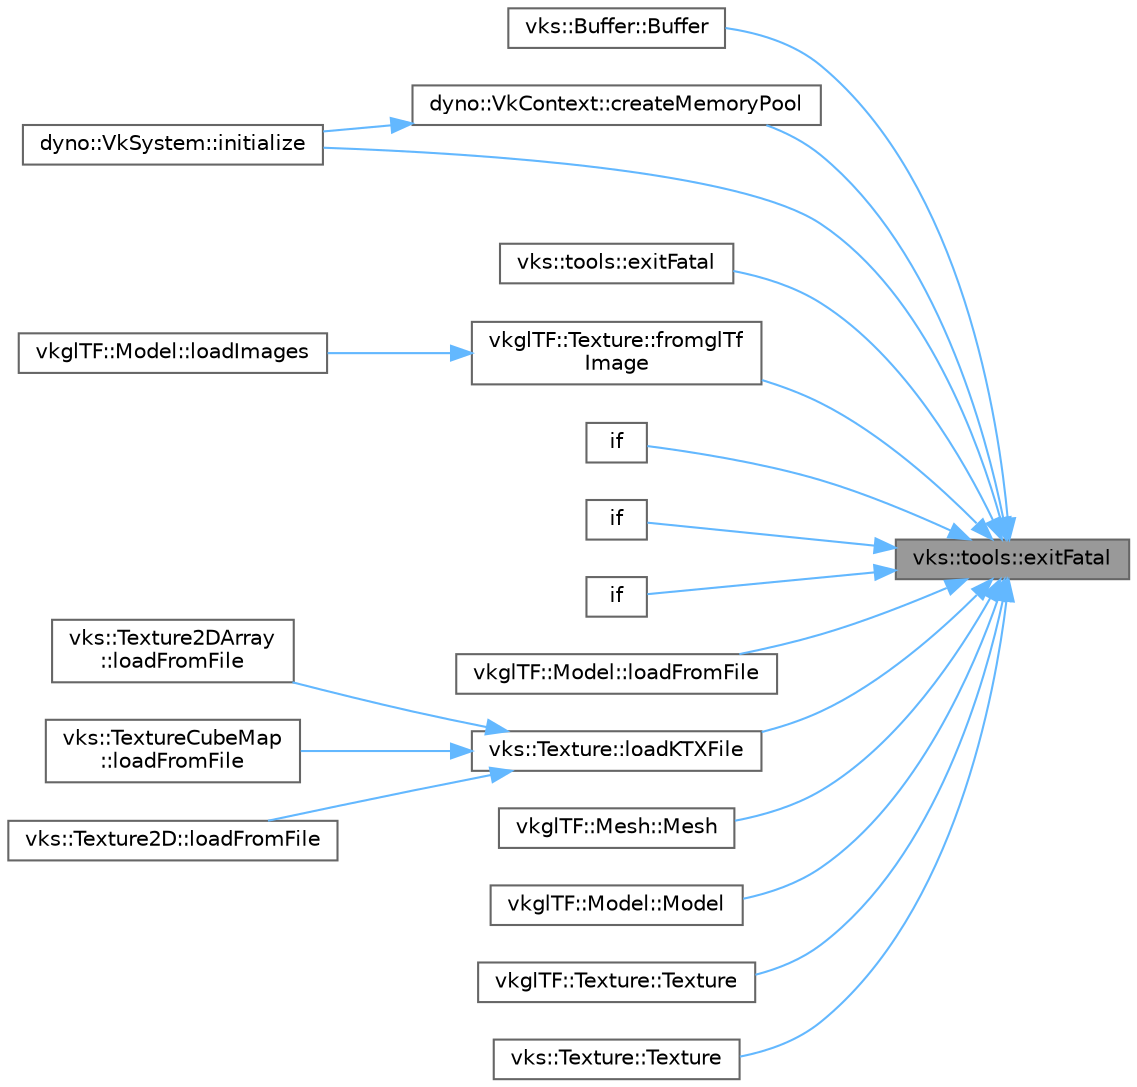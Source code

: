 digraph "vks::tools::exitFatal"
{
 // LATEX_PDF_SIZE
  bgcolor="transparent";
  edge [fontname=Helvetica,fontsize=10,labelfontname=Helvetica,labelfontsize=10];
  node [fontname=Helvetica,fontsize=10,shape=box,height=0.2,width=0.4];
  rankdir="RL";
  Node1 [id="Node000001",label="vks::tools::exitFatal",height=0.2,width=0.4,color="gray40", fillcolor="grey60", style="filled", fontcolor="black",tooltip=" "];
  Node1 -> Node2 [id="edge1_Node000001_Node000002",dir="back",color="steelblue1",style="solid",tooltip=" "];
  Node2 [id="Node000002",label="vks::Buffer::Buffer",height=0.2,width=0.4,color="grey40", fillcolor="white", style="filled",URL="$classvks_1_1_buffer.html#a9f2ff780f7a64ead6cfbb569da8f861f",tooltip=" "];
  Node1 -> Node3 [id="edge2_Node000001_Node000003",dir="back",color="steelblue1",style="solid",tooltip=" "];
  Node3 [id="Node000003",label="dyno::VkContext::createMemoryPool",height=0.2,width=0.4,color="grey40", fillcolor="white", style="filled",URL="$classdyno_1_1_vk_context.html#a98617f1a30ae4dcdacd6df4ca0284a32",tooltip=" "];
  Node3 -> Node4 [id="edge3_Node000003_Node000004",dir="back",color="steelblue1",style="solid",tooltip=" "];
  Node4 [id="Node000004",label="dyno::VkSystem::initialize",height=0.2,width=0.4,color="grey40", fillcolor="white", style="filled",URL="$classdyno_1_1_vk_system.html#a45a4e57cd6010eb407de90b51a149f3e",tooltip=" "];
  Node1 -> Node5 [id="edge4_Node000001_Node000005",dir="back",color="steelblue1",style="solid",tooltip=" "];
  Node5 [id="Node000005",label="vks::tools::exitFatal",height=0.2,width=0.4,color="grey40", fillcolor="white", style="filled",URL="$namespacevks_1_1tools.html#adf66cdb6512e82a61436d1c05d333451",tooltip=" "];
  Node1 -> Node6 [id="edge5_Node000001_Node000006",dir="back",color="steelblue1",style="solid",tooltip=" "];
  Node6 [id="Node000006",label="vkglTF::Texture::fromglTf\lImage",height=0.2,width=0.4,color="grey40", fillcolor="white", style="filled",URL="$classvkgl_t_f_1_1_texture.html#a2d056838f0b713f47bcd3b7f74ee1833",tooltip=" "];
  Node6 -> Node7 [id="edge6_Node000006_Node000007",dir="back",color="steelblue1",style="solid",tooltip=" "];
  Node7 [id="Node000007",label="vkglTF::Model::loadImages",height=0.2,width=0.4,color="grey40", fillcolor="white", style="filled",URL="$classvkgl_t_f_1_1_model.html#adc2c3fa91f8d71a806bd82168ec7a7d7",tooltip=" "];
  Node1 -> Node8 [id="edge7_Node000001_Node000008",dir="back",color="steelblue1",style="solid",tooltip=" "];
  Node8 [id="Node000008",label="if",height=0.2,width=0.4,color="grey40", fillcolor="white", style="filled",URL="$_vulkan_swap_chain_8cpp.html#a2bd0731bc014b99e319961b6fc3cc9f4",tooltip="Creates the platform specific surface abstraction of the native platform window used for presentation..."];
  Node1 -> Node9 [id="edge8_Node000001_Node000009",dir="back",color="steelblue1",style="solid",tooltip=" "];
  Node9 [id="Node000009",label="if",height=0.2,width=0.4,color="grey40", fillcolor="white", style="filled",URL="$_vulkan_swap_chain_8cpp.html#a682a9f898f8449625b43b5e5254d9398",tooltip=" "];
  Node1 -> Node10 [id="edge9_Node000001_Node000010",dir="back",color="steelblue1",style="solid",tooltip=" "];
  Node10 [id="Node000010",label="if",height=0.2,width=0.4,color="grey40", fillcolor="white", style="filled",URL="$_vulkan_swap_chain_8cpp.html#a6dc1cbb186a1c9c2b779ec7186cc044e",tooltip=" "];
  Node1 -> Node4 [id="edge10_Node000001_Node000004",dir="back",color="steelblue1",style="solid",tooltip=" "];
  Node1 -> Node11 [id="edge11_Node000001_Node000011",dir="back",color="steelblue1",style="solid",tooltip=" "];
  Node11 [id="Node000011",label="vkglTF::Model::loadFromFile",height=0.2,width=0.4,color="grey40", fillcolor="white", style="filled",URL="$classvkgl_t_f_1_1_model.html#a01d9289baa1b70b362bb059548cbaef9",tooltip=" "];
  Node1 -> Node12 [id="edge12_Node000001_Node000012",dir="back",color="steelblue1",style="solid",tooltip=" "];
  Node12 [id="Node000012",label="vks::Texture::loadKTXFile",height=0.2,width=0.4,color="grey40", fillcolor="white", style="filled",URL="$classvks_1_1_texture.html#a1fdffeb762d9aa6620cb215185dd7de2",tooltip=" "];
  Node12 -> Node13 [id="edge13_Node000012_Node000013",dir="back",color="steelblue1",style="solid",tooltip=" "];
  Node13 [id="Node000013",label="vks::Texture2DArray\l::loadFromFile",height=0.2,width=0.4,color="grey40", fillcolor="white", style="filled",URL="$classvks_1_1_texture2_d_array.html#ab04d9b5892e3f346bfc0a56b7a3b04d0",tooltip=" "];
  Node12 -> Node14 [id="edge14_Node000012_Node000014",dir="back",color="steelblue1",style="solid",tooltip=" "];
  Node14 [id="Node000014",label="vks::TextureCubeMap\l::loadFromFile",height=0.2,width=0.4,color="grey40", fillcolor="white", style="filled",URL="$classvks_1_1_texture_cube_map.html#ae31eb15998c8b0283547153a375a24f9",tooltip=" "];
  Node12 -> Node15 [id="edge15_Node000012_Node000015",dir="back",color="steelblue1",style="solid",tooltip=" "];
  Node15 [id="Node000015",label="vks::Texture2D::loadFromFile",height=0.2,width=0.4,color="grey40", fillcolor="white", style="filled",URL="$classvks_1_1_texture2_d.html#a84a769810d68c2bda48de43088513292",tooltip=" "];
  Node1 -> Node16 [id="edge16_Node000001_Node000016",dir="back",color="steelblue1",style="solid",tooltip=" "];
  Node16 [id="Node000016",label="vkglTF::Mesh::Mesh",height=0.2,width=0.4,color="grey40", fillcolor="white", style="filled",URL="$structvkgl_t_f_1_1_mesh.html#aa85bf00e55b85416858d7e62d21bc737",tooltip=" "];
  Node1 -> Node17 [id="edge17_Node000001_Node000017",dir="back",color="steelblue1",style="solid",tooltip=" "];
  Node17 [id="Node000017",label="vkglTF::Model::Model",height=0.2,width=0.4,color="grey40", fillcolor="white", style="filled",URL="$classvkgl_t_f_1_1_model.html#afbd41e3989bc5508efb920e8cbb057e2",tooltip=" "];
  Node1 -> Node18 [id="edge18_Node000001_Node000018",dir="back",color="steelblue1",style="solid",tooltip=" "];
  Node18 [id="Node000018",label="vkglTF::Texture::Texture",height=0.2,width=0.4,color="grey40", fillcolor="white", style="filled",URL="$classvkgl_t_f_1_1_texture.html#a41609b80a559b9fc83f74fb145bbf732",tooltip=" "];
  Node1 -> Node19 [id="edge19_Node000001_Node000019",dir="back",color="steelblue1",style="solid",tooltip=" "];
  Node19 [id="Node000019",label="vks::Texture::Texture",height=0.2,width=0.4,color="grey40", fillcolor="white", style="filled",URL="$classvks_1_1_texture.html#a55055c079a95ea28539b242c7563be48",tooltip=" "];
}
